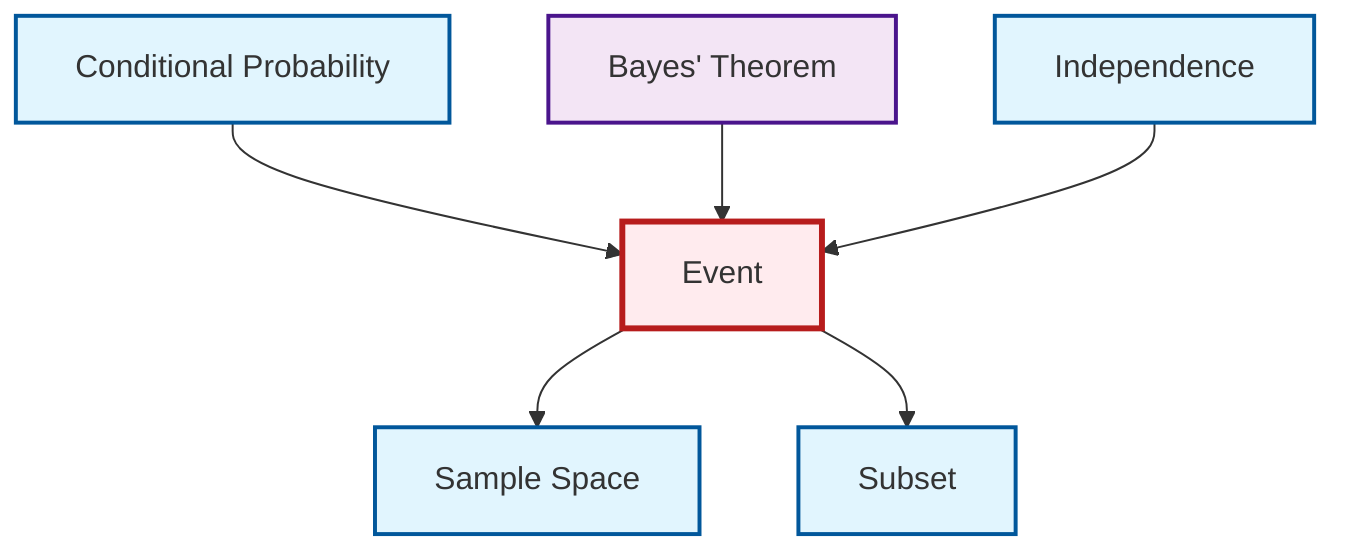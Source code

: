 graph TD
    classDef definition fill:#e1f5fe,stroke:#01579b,stroke-width:2px
    classDef theorem fill:#f3e5f5,stroke:#4a148c,stroke-width:2px
    classDef axiom fill:#fff3e0,stroke:#e65100,stroke-width:2px
    classDef example fill:#e8f5e9,stroke:#1b5e20,stroke-width:2px
    classDef current fill:#ffebee,stroke:#b71c1c,stroke-width:3px
    thm-bayes["Bayes' Theorem"]:::theorem
    def-independence["Independence"]:::definition
    def-subset["Subset"]:::definition
    def-conditional-probability["Conditional Probability"]:::definition
    def-event["Event"]:::definition
    def-sample-space["Sample Space"]:::definition
    def-conditional-probability --> def-event
    def-event --> def-sample-space
    thm-bayes --> def-event
    def-event --> def-subset
    def-independence --> def-event
    class def-event current